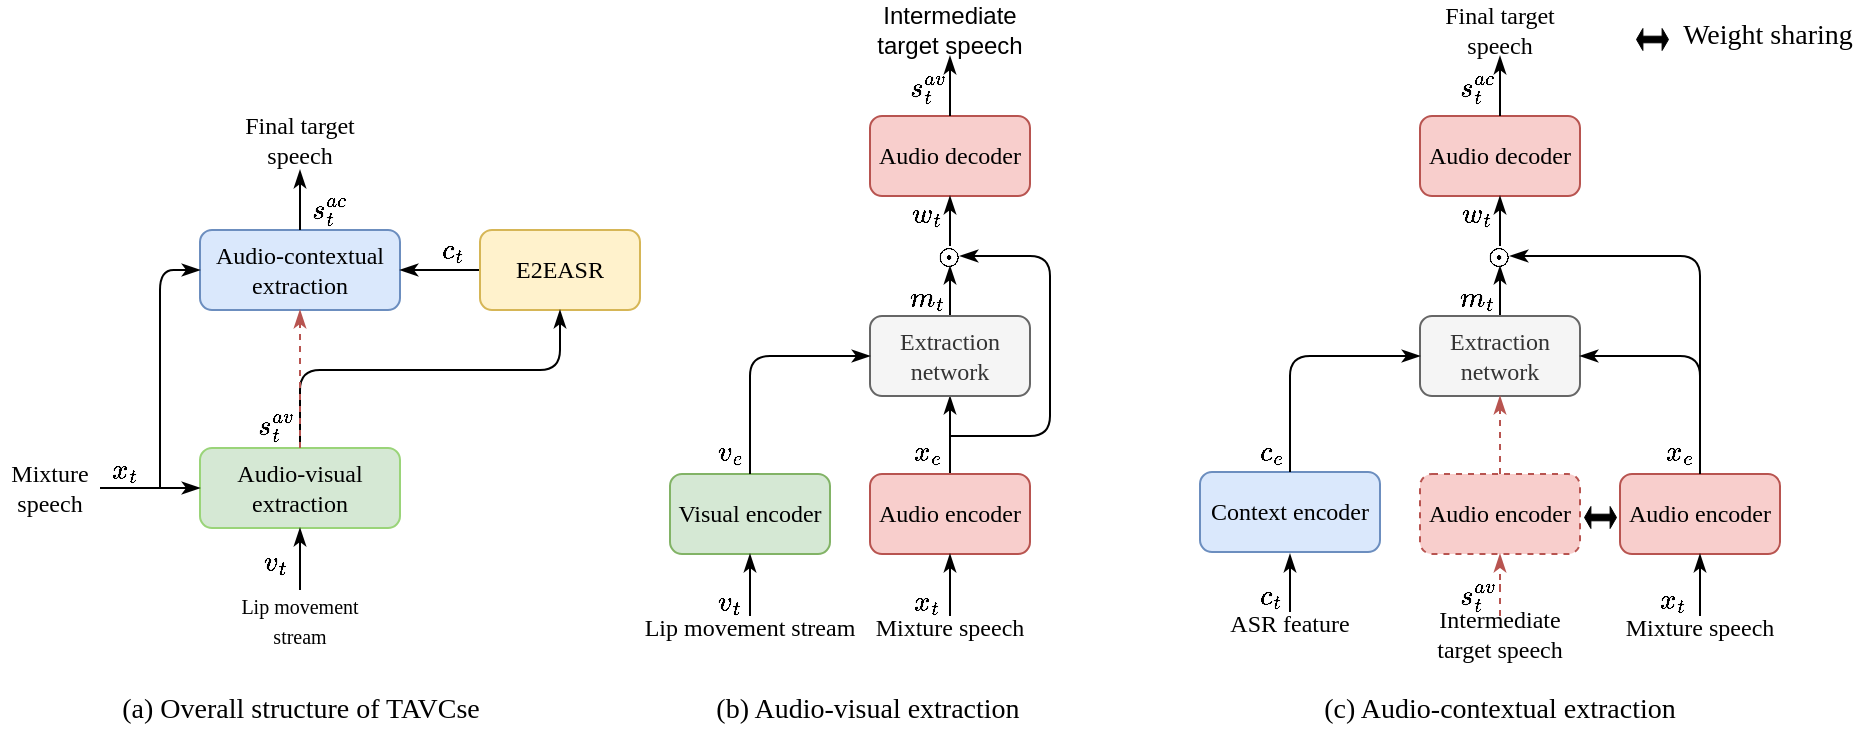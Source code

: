<mxfile version="15.4.1" type="github">
  <diagram id="y_EGhvHL0gBH4iH_qR2R" name="Page-1">
    <mxGraphModel dx="2489" dy="800" grid="1" gridSize="10" guides="1" tooltips="1" connect="1" arrows="1" fold="1" page="1" pageScale="1" pageWidth="827" pageHeight="1169" math="1" shadow="0">
      <root>
        <mxCell id="0" />
        <mxCell id="1" parent="0" />
        <mxCell id="VpKqUX4VM9mPJ3Cbt_9l-1" value="&lt;font face=&quot;Times New Roman&quot;&gt;Audio-visual extraction&lt;/font&gt;" style="rounded=1;whiteSpace=wrap;html=1;fillColor=#d5e8d4;strokeColor=#9AD479;shadow=0;strokeWidth=1;" parent="1" vertex="1">
          <mxGeometry x="80" y="319" width="100" height="40" as="geometry" />
        </mxCell>
        <mxCell id="VpKqUX4VM9mPJ3Cbt_9l-2" value="&lt;font face=&quot;Times New Roman&quot;&gt;Audio-contextual extraction&lt;/font&gt;" style="rounded=1;whiteSpace=wrap;html=1;fillColor=#dae8fc;strokeColor=#6c8ebf;strokeWidth=1;" parent="1" vertex="1">
          <mxGeometry x="80" y="210" width="100" height="40" as="geometry" />
        </mxCell>
        <mxCell id="VpKqUX4VM9mPJ3Cbt_9l-5" value="" style="edgeStyle=orthogonalEdgeStyle;rounded=0;orthogonalLoop=1;jettySize=auto;html=1;endArrow=classicThin;endFill=1;" parent="1" source="VpKqUX4VM9mPJ3Cbt_9l-4" target="VpKqUX4VM9mPJ3Cbt_9l-2" edge="1">
          <mxGeometry relative="1" as="geometry" />
        </mxCell>
        <mxCell id="VpKqUX4VM9mPJ3Cbt_9l-4" value="&lt;font face=&quot;Times New Roman&quot;&gt;E2EASR&lt;/font&gt;" style="rounded=1;whiteSpace=wrap;html=1;fillColor=#fff2cc;strokeColor=#d6b656;strokeWidth=1;" parent="1" vertex="1">
          <mxGeometry x="220" y="210" width="80" height="40" as="geometry" />
        </mxCell>
        <mxCell id="VpKqUX4VM9mPJ3Cbt_9l-7" value="" style="edgeStyle=orthogonalEdgeStyle;rounded=0;orthogonalLoop=1;jettySize=auto;html=1;endArrow=classicThin;endFill=1;" parent="1" source="VpKqUX4VM9mPJ3Cbt_9l-6" target="VpKqUX4VM9mPJ3Cbt_9l-1" edge="1">
          <mxGeometry relative="1" as="geometry" />
        </mxCell>
        <mxCell id="VpKqUX4VM9mPJ3Cbt_9l-6" value="&lt;font style=&quot;font-size: 10px&quot; face=&quot;Times New Roman&quot;&gt;Lip movement stream&lt;/font&gt;" style="text;html=1;strokeColor=none;fillColor=none;align=center;verticalAlign=middle;whiteSpace=wrap;rounded=0;shadow=0;" parent="1" vertex="1">
          <mxGeometry x="90" y="390" width="80" height="30" as="geometry" />
        </mxCell>
        <mxCell id="VpKqUX4VM9mPJ3Cbt_9l-9" value="" style="edgeStyle=orthogonalEdgeStyle;rounded=0;orthogonalLoop=1;jettySize=auto;html=1;endArrow=classicThin;endFill=1;exitX=1;exitY=0.5;exitDx=0;exitDy=0;" parent="1" source="VpKqUX4VM9mPJ3Cbt_9l-8" target="VpKqUX4VM9mPJ3Cbt_9l-1" edge="1">
          <mxGeometry relative="1" as="geometry" />
        </mxCell>
        <mxCell id="VpKqUX4VM9mPJ3Cbt_9l-8" value="&lt;font face=&quot;Times New Roman&quot;&gt;Mixture speech&lt;/font&gt;" style="text;html=1;strokeColor=none;fillColor=none;align=center;verticalAlign=middle;whiteSpace=wrap;rounded=0;shadow=0;" parent="1" vertex="1">
          <mxGeometry x="-20" y="324" width="50" height="30" as="geometry" />
        </mxCell>
        <mxCell id="VpKqUX4VM9mPJ3Cbt_9l-10" value="" style="edgeStyle=elbowEdgeStyle;elbow=vertical;endArrow=classicThin;html=1;endFill=1;entryX=0;entryY=0.5;entryDx=0;entryDy=0;" parent="1" target="VpKqUX4VM9mPJ3Cbt_9l-2" edge="1">
          <mxGeometry width="50" height="50" relative="1" as="geometry">
            <mxPoint x="60" y="339" as="sourcePoint" />
            <mxPoint x="80" y="249" as="targetPoint" />
            <Array as="points">
              <mxPoint x="60" y="230" />
              <mxPoint x="80" y="249" />
              <mxPoint x="90" y="299" />
              <mxPoint x="178" y="379" />
            </Array>
          </mxGeometry>
        </mxCell>
        <mxCell id="VpKqUX4VM9mPJ3Cbt_9l-15" value="" style="endArrow=classicThin;html=1;endFill=1;entryX=0.5;entryY=1;entryDx=0;entryDy=0;" parent="1" source="VpKqUX4VM9mPJ3Cbt_9l-2" target="VpKqUX4VM9mPJ3Cbt_9l-16" edge="1">
          <mxGeometry width="50" height="50" relative="1" as="geometry">
            <mxPoint x="450" y="360" as="sourcePoint" />
            <mxPoint x="420" y="360" as="targetPoint" />
          </mxGeometry>
        </mxCell>
        <mxCell id="VpKqUX4VM9mPJ3Cbt_9l-16" value="&lt;font face=&quot;Times New Roman&quot;&gt;Final target speech&lt;/font&gt;" style="text;html=1;strokeColor=none;fillColor=none;align=center;verticalAlign=middle;whiteSpace=wrap;rounded=0;shadow=0;" parent="1" vertex="1">
          <mxGeometry x="95" y="150" width="70" height="30" as="geometry" />
        </mxCell>
        <mxCell id="VpKqUX4VM9mPJ3Cbt_9l-18" value="" style="edgeStyle=elbowEdgeStyle;elbow=vertical;endArrow=classicThin;html=1;entryX=0.5;entryY=1;entryDx=0;entryDy=0;endFill=1;" parent="1" source="VpKqUX4VM9mPJ3Cbt_9l-1" target="VpKqUX4VM9mPJ3Cbt_9l-4" edge="1">
          <mxGeometry width="50" height="50" relative="1" as="geometry">
            <mxPoint x="210" y="315" as="sourcePoint" />
            <mxPoint x="260" y="265" as="targetPoint" />
            <Array as="points">
              <mxPoint x="200" y="280" />
              <mxPoint x="200" y="290" />
            </Array>
          </mxGeometry>
        </mxCell>
        <mxCell id="VpKqUX4VM9mPJ3Cbt_9l-25" value="$$v_t$$" style="text;html=1;strokeColor=none;fillColor=none;align=center;verticalAlign=middle;whiteSpace=wrap;rounded=0;shadow=0;" parent="1" vertex="1">
          <mxGeometry x="108" y="370" width="20" height="11" as="geometry" />
        </mxCell>
        <mxCell id="VpKqUX4VM9mPJ3Cbt_9l-26" value="$$x_t$$" style="text;html=1;strokeColor=none;fillColor=none;align=center;verticalAlign=middle;whiteSpace=wrap;rounded=0;shadow=0;" parent="1" vertex="1">
          <mxGeometry x="33" y="324" width="20" height="11" as="geometry" />
        </mxCell>
        <mxCell id="VpKqUX4VM9mPJ3Cbt_9l-30" value="$$s_t^{av}$$" style="text;html=1;strokeColor=none;fillColor=none;align=center;verticalAlign=middle;whiteSpace=wrap;rounded=0;shadow=0;" parent="1" vertex="1">
          <mxGeometry x="108" y="302.5" width="20" height="11" as="geometry" />
        </mxCell>
        <mxCell id="VpKqUX4VM9mPJ3Cbt_9l-31" value="$$s_t^{ac}$$" style="text;html=1;strokeColor=none;fillColor=none;align=center;verticalAlign=middle;whiteSpace=wrap;rounded=0;shadow=0;" parent="1" vertex="1">
          <mxGeometry x="135" y="194" width="20" height="11" as="geometry" />
        </mxCell>
        <mxCell id="VpKqUX4VM9mPJ3Cbt_9l-32" value="$$c_t$$" style="text;html=1;strokeColor=none;fillColor=none;align=center;verticalAlign=middle;whiteSpace=wrap;rounded=0;shadow=0;" parent="1" vertex="1">
          <mxGeometry x="197" y="214" width="20" height="11" as="geometry" />
        </mxCell>
        <mxCell id="VpKqUX4VM9mPJ3Cbt_9l-33" value="" style="endArrow=classicThin;html=1;entryX=0.5;entryY=1;entryDx=0;entryDy=0;exitX=0.5;exitY=0;exitDx=0;exitDy=0;endFill=1;dashed=1;strokeWidth=1;strokeColor=#b85450;fillColor=#f8cecc;" parent="1" source="VpKqUX4VM9mPJ3Cbt_9l-1" target="VpKqUX4VM9mPJ3Cbt_9l-2" edge="1">
          <mxGeometry width="50" height="50" relative="1" as="geometry">
            <mxPoint x="250" y="370" as="sourcePoint" />
            <mxPoint x="300" y="320" as="targetPoint" />
          </mxGeometry>
        </mxCell>
        <mxCell id="VpKqUX4VM9mPJ3Cbt_9l-35" value="&lt;font face=&quot;Times New Roman&quot;&gt;Visual encoder&lt;/font&gt;" style="rounded=1;whiteSpace=wrap;html=1;shadow=0;strokeColor=#82b366;strokeWidth=1;fillColor=#d5e8d4;" parent="1" vertex="1">
          <mxGeometry x="315" y="332" width="80" height="40" as="geometry" />
        </mxCell>
        <mxCell id="VpKqUX4VM9mPJ3Cbt_9l-40" value="" style="edgeStyle=orthogonalEdgeStyle;rounded=0;orthogonalLoop=1;jettySize=auto;html=1;endArrow=classicThin;endFill=1;strokeColor=#000000;strokeWidth=1;" parent="1" source="VpKqUX4VM9mPJ3Cbt_9l-36" target="VpKqUX4VM9mPJ3Cbt_9l-37" edge="1">
          <mxGeometry relative="1" as="geometry" />
        </mxCell>
        <mxCell id="VpKqUX4VM9mPJ3Cbt_9l-36" value="&lt;font face=&quot;Times New Roman&quot;&gt;Audio encoder&lt;/font&gt;" style="rounded=1;whiteSpace=wrap;html=1;shadow=0;strokeColor=#b85450;strokeWidth=1;fillColor=#f8cecc;" parent="1" vertex="1">
          <mxGeometry x="415" y="332" width="80" height="40" as="geometry" />
        </mxCell>
        <mxCell id="VpKqUX4VM9mPJ3Cbt_9l-41" value="" style="edgeStyle=orthogonalEdgeStyle;rounded=0;orthogonalLoop=1;jettySize=auto;html=1;endArrow=classicThin;endFill=1;strokeColor=#000000;strokeWidth=1;entryX=0.5;entryY=1;entryDx=0;entryDy=0;" parent="1" source="VpKqUX4VM9mPJ3Cbt_9l-37" target="VpKqUX4VM9mPJ3Cbt_9l-42" edge="1">
          <mxGeometry relative="1" as="geometry">
            <mxPoint x="455" y="233" as="targetPoint" />
          </mxGeometry>
        </mxCell>
        <mxCell id="VpKqUX4VM9mPJ3Cbt_9l-37" value="&lt;font face=&quot;Times New Roman&quot;&gt;Extraction network&lt;/font&gt;" style="rounded=1;whiteSpace=wrap;html=1;shadow=0;strokeColor=#666666;strokeWidth=1;fillColor=#f5f5f5;fontColor=#333333;" parent="1" vertex="1">
          <mxGeometry x="415" y="253" width="80" height="40" as="geometry" />
        </mxCell>
        <mxCell id="VpKqUX4VM9mPJ3Cbt_9l-38" value="" style="edgeStyle=segmentEdgeStyle;endArrow=classicThin;html=1;strokeColor=#000000;strokeWidth=1;exitX=0.5;exitY=0;exitDx=0;exitDy=0;endFill=1;" parent="1" source="VpKqUX4VM9mPJ3Cbt_9l-35" target="VpKqUX4VM9mPJ3Cbt_9l-37" edge="1">
          <mxGeometry width="50" height="50" relative="1" as="geometry">
            <mxPoint x="235" y="373" as="sourcePoint" />
            <mxPoint x="285" y="323" as="targetPoint" />
            <Array as="points">
              <mxPoint x="355" y="273" />
            </Array>
          </mxGeometry>
        </mxCell>
        <mxCell id="VpKqUX4VM9mPJ3Cbt_9l-39" value="&lt;font face=&quot;Times New Roman&quot;&gt;Audio decoder&lt;/font&gt;" style="rounded=1;whiteSpace=wrap;html=1;shadow=0;strokeColor=#b85450;strokeWidth=1;fillColor=#f8cecc;" parent="1" vertex="1">
          <mxGeometry x="415" y="153" width="80" height="40" as="geometry" />
        </mxCell>
        <mxCell id="VpKqUX4VM9mPJ3Cbt_9l-45" value="" style="edgeStyle=orthogonalEdgeStyle;rounded=0;orthogonalLoop=1;jettySize=auto;html=1;endArrow=classicThin;endFill=1;strokeColor=#000000;strokeWidth=1;" parent="1" source="VpKqUX4VM9mPJ3Cbt_9l-42" target="VpKqUX4VM9mPJ3Cbt_9l-39" edge="1">
          <mxGeometry relative="1" as="geometry">
            <Array as="points">
              <mxPoint x="455" y="207" />
              <mxPoint x="455" y="207" />
            </Array>
          </mxGeometry>
        </mxCell>
        <mxCell id="VpKqUX4VM9mPJ3Cbt_9l-42" value="$$\odot$$" style="text;html=1;strokeColor=none;fillColor=none;align=center;verticalAlign=middle;whiteSpace=wrap;rounded=0;shadow=0;" parent="1" vertex="1">
          <mxGeometry x="450" y="218" width="10" height="10" as="geometry" />
        </mxCell>
        <mxCell id="VpKqUX4VM9mPJ3Cbt_9l-50" value="" style="edgeStyle=elbowEdgeStyle;elbow=horizontal;endArrow=classicThin;html=1;strokeColor=#000000;strokeWidth=1;entryX=1;entryY=0.5;entryDx=0;entryDy=0;endFill=1;" parent="1" target="VpKqUX4VM9mPJ3Cbt_9l-42" edge="1">
          <mxGeometry width="50" height="50" relative="1" as="geometry">
            <mxPoint x="455" y="313" as="sourcePoint" />
            <mxPoint x="545" y="227" as="targetPoint" />
            <Array as="points">
              <mxPoint x="505" y="303" />
              <mxPoint x="535" y="253" />
            </Array>
          </mxGeometry>
        </mxCell>
        <mxCell id="VpKqUX4VM9mPJ3Cbt_9l-53" value="" style="edgeStyle=orthogonalEdgeStyle;rounded=0;orthogonalLoop=1;jettySize=auto;html=1;endArrow=classicThin;endFill=1;strokeColor=#000000;strokeWidth=1;" parent="1" source="VpKqUX4VM9mPJ3Cbt_9l-51" target="VpKqUX4VM9mPJ3Cbt_9l-35" edge="1">
          <mxGeometry relative="1" as="geometry" />
        </mxCell>
        <mxCell id="VpKqUX4VM9mPJ3Cbt_9l-51" value="&lt;font face=&quot;Times New Roman&quot;&gt;Lip movement stream&lt;/font&gt;" style="text;html=1;strokeColor=none;fillColor=none;align=center;verticalAlign=middle;whiteSpace=wrap;rounded=0;shadow=0;" parent="1" vertex="1">
          <mxGeometry x="300" y="403" width="110" height="11" as="geometry" />
        </mxCell>
        <mxCell id="VpKqUX4VM9mPJ3Cbt_9l-52" value="&lt;font face=&quot;Times New Roman&quot;&gt;Mixture speech&lt;/font&gt;" style="text;html=1;strokeColor=none;fillColor=none;align=center;verticalAlign=middle;whiteSpace=wrap;rounded=0;shadow=0;" parent="1" vertex="1">
          <mxGeometry x="415" y="403" width="80" height="11" as="geometry" />
        </mxCell>
        <mxCell id="VpKqUX4VM9mPJ3Cbt_9l-56" value="" style="endArrow=classicThin;html=1;strokeColor=#000000;strokeWidth=1;endFill=1;" parent="1" target="VpKqUX4VM9mPJ3Cbt_9l-36" edge="1">
          <mxGeometry width="50" height="50" relative="1" as="geometry">
            <mxPoint x="455" y="403" as="sourcePoint" />
            <mxPoint x="425" y="433" as="targetPoint" />
          </mxGeometry>
        </mxCell>
        <mxCell id="VpKqUX4VM9mPJ3Cbt_9l-58" value="$$v_t$$" style="text;html=1;strokeColor=none;fillColor=none;align=center;verticalAlign=middle;whiteSpace=wrap;rounded=0;shadow=0;" parent="1" vertex="1">
          <mxGeometry x="335" y="390" width="20" height="11" as="geometry" />
        </mxCell>
        <mxCell id="VpKqUX4VM9mPJ3Cbt_9l-59" value="$$x_t$$" style="text;html=1;strokeColor=none;fillColor=none;align=center;verticalAlign=middle;whiteSpace=wrap;rounded=0;shadow=0;" parent="1" vertex="1">
          <mxGeometry x="434" y="390" width="20" height="11" as="geometry" />
        </mxCell>
        <mxCell id="VpKqUX4VM9mPJ3Cbt_9l-60" value="$$v_e$$" style="text;html=1;strokeColor=none;fillColor=none;align=center;verticalAlign=middle;whiteSpace=wrap;rounded=0;shadow=0;" parent="1" vertex="1">
          <mxGeometry x="335" y="315.5" width="20" height="11" as="geometry" />
        </mxCell>
        <mxCell id="VpKqUX4VM9mPJ3Cbt_9l-61" value="$$x_e$$" style="text;html=1;strokeColor=none;fillColor=none;align=center;verticalAlign=middle;whiteSpace=wrap;rounded=0;shadow=0;" parent="1" vertex="1">
          <mxGeometry x="434" y="315.5" width="20" height="11" as="geometry" />
        </mxCell>
        <mxCell id="VpKqUX4VM9mPJ3Cbt_9l-62" value="$$m_t$$" style="text;html=1;strokeColor=none;fillColor=none;align=center;verticalAlign=middle;whiteSpace=wrap;rounded=0;shadow=0;" parent="1" vertex="1">
          <mxGeometry x="434" y="238" width="20" height="11" as="geometry" />
        </mxCell>
        <mxCell id="VpKqUX4VM9mPJ3Cbt_9l-63" value="$$w_t$$" style="text;html=1;strokeColor=none;fillColor=none;align=center;verticalAlign=middle;whiteSpace=wrap;rounded=0;shadow=0;" parent="1" vertex="1">
          <mxGeometry x="434" y="196" width="20" height="11" as="geometry" />
        </mxCell>
        <mxCell id="VpKqUX4VM9mPJ3Cbt_9l-64" value="" style="endArrow=classicThin;html=1;endFill=1;" parent="1" source="VpKqUX4VM9mPJ3Cbt_9l-39" edge="1">
          <mxGeometry width="50" height="50" relative="1" as="geometry">
            <mxPoint x="15" y="233" as="sourcePoint" />
            <mxPoint x="455" y="123" as="targetPoint" />
          </mxGeometry>
        </mxCell>
        <mxCell id="VpKqUX4VM9mPJ3Cbt_9l-65" value="Intermediate target speech" style="text;html=1;strokeColor=none;fillColor=none;align=center;verticalAlign=middle;whiteSpace=wrap;rounded=0;shadow=0;" parent="1" vertex="1">
          <mxGeometry x="410" y="100" width="90" height="20" as="geometry" />
        </mxCell>
        <mxCell id="VpKqUX4VM9mPJ3Cbt_9l-66" value="$$s_t^{av}$$" style="text;html=1;strokeColor=none;fillColor=none;align=center;verticalAlign=middle;whiteSpace=wrap;rounded=0;shadow=0;" parent="1" vertex="1">
          <mxGeometry x="434" y="133" width="20" height="11" as="geometry" />
        </mxCell>
        <mxCell id="VpKqUX4VM9mPJ3Cbt_9l-68" value="&lt;font face=&quot;Times New Roman&quot; style=&quot;font-size: 14px&quot;&gt;(b) Audio-visual extraction&lt;/font&gt;" style="text;html=1;strokeColor=none;fillColor=none;align=center;verticalAlign=middle;whiteSpace=wrap;rounded=0;shadow=0;" parent="1" vertex="1">
          <mxGeometry x="329" y="440" width="170" height="20" as="geometry" />
        </mxCell>
        <mxCell id="VpKqUX4VM9mPJ3Cbt_9l-70" value="&lt;font face=&quot;Times New Roman&quot;&gt;Audio encoder&lt;/font&gt;" style="rounded=1;whiteSpace=wrap;html=1;shadow=0;strokeColor=#b85450;strokeWidth=1;fillColor=#f8cecc;" parent="1" vertex="1">
          <mxGeometry x="790" y="332" width="80" height="40" as="geometry" />
        </mxCell>
        <mxCell id="VpKqUX4VM9mPJ3Cbt_9l-71" value="" style="edgeStyle=orthogonalEdgeStyle;rounded=0;orthogonalLoop=1;jettySize=auto;html=1;endArrow=classicThin;endFill=1;strokeColor=#000000;strokeWidth=1;entryX=0.5;entryY=1;entryDx=0;entryDy=0;" parent="1" source="VpKqUX4VM9mPJ3Cbt_9l-72" target="VpKqUX4VM9mPJ3Cbt_9l-76" edge="1">
          <mxGeometry relative="1" as="geometry">
            <mxPoint x="730" y="233" as="targetPoint" />
          </mxGeometry>
        </mxCell>
        <mxCell id="VpKqUX4VM9mPJ3Cbt_9l-72" value="&lt;font face=&quot;Times New Roman&quot;&gt;Extraction network&lt;/font&gt;" style="rounded=1;whiteSpace=wrap;html=1;shadow=0;strokeColor=#666666;strokeWidth=1;fillColor=#f5f5f5;fontColor=#333333;" parent="1" vertex="1">
          <mxGeometry x="690" y="253" width="80" height="40" as="geometry" />
        </mxCell>
        <mxCell id="VpKqUX4VM9mPJ3Cbt_9l-74" value="&lt;font face=&quot;Times New Roman&quot;&gt;Audio decoder&lt;/font&gt;" style="rounded=1;whiteSpace=wrap;html=1;shadow=0;strokeColor=#b85450;strokeWidth=1;fillColor=#f8cecc;" parent="1" vertex="1">
          <mxGeometry x="690" y="153" width="80" height="40" as="geometry" />
        </mxCell>
        <mxCell id="VpKqUX4VM9mPJ3Cbt_9l-75" value="" style="edgeStyle=orthogonalEdgeStyle;rounded=0;orthogonalLoop=1;jettySize=auto;html=1;endArrow=classicThin;endFill=1;strokeColor=#000000;strokeWidth=1;" parent="1" source="VpKqUX4VM9mPJ3Cbt_9l-76" target="VpKqUX4VM9mPJ3Cbt_9l-74" edge="1">
          <mxGeometry relative="1" as="geometry">
            <Array as="points">
              <mxPoint x="730" y="207" />
              <mxPoint x="730" y="207" />
            </Array>
          </mxGeometry>
        </mxCell>
        <mxCell id="VpKqUX4VM9mPJ3Cbt_9l-76" value="$$\odot$$" style="text;html=1;strokeColor=none;fillColor=none;align=center;verticalAlign=middle;whiteSpace=wrap;rounded=0;shadow=0;" parent="1" vertex="1">
          <mxGeometry x="725" y="218" width="10" height="10" as="geometry" />
        </mxCell>
        <mxCell id="VpKqUX4VM9mPJ3Cbt_9l-78" value="" style="edgeStyle=orthogonalEdgeStyle;rounded=0;orthogonalLoop=1;jettySize=auto;html=1;endArrow=classicThin;endFill=1;strokeColor=#000000;strokeWidth=1;exitX=0.5;exitY=0;exitDx=0;exitDy=0;" parent="1" source="VpKqUX4VM9mPJ3Cbt_9l-93" edge="1">
          <mxGeometry relative="1" as="geometry">
            <mxPoint x="635" y="403" as="sourcePoint" />
            <mxPoint x="625" y="372" as="targetPoint" />
          </mxGeometry>
        </mxCell>
        <mxCell id="VpKqUX4VM9mPJ3Cbt_9l-79" value="&lt;font face=&quot;Times New Roman&quot;&gt;Mixture speech&lt;/font&gt;" style="text;html=1;strokeColor=none;fillColor=none;align=center;verticalAlign=middle;whiteSpace=wrap;rounded=0;shadow=0;" parent="1" vertex="1">
          <mxGeometry x="790" y="403" width="80" height="11" as="geometry" />
        </mxCell>
        <mxCell id="VpKqUX4VM9mPJ3Cbt_9l-80" value="" style="endArrow=classicThin;html=1;strokeColor=#000000;strokeWidth=1;endFill=1;exitX=0.5;exitY=0;exitDx=0;exitDy=0;" parent="1" source="VpKqUX4VM9mPJ3Cbt_9l-79" target="VpKqUX4VM9mPJ3Cbt_9l-70" edge="1">
          <mxGeometry width="50" height="50" relative="1" as="geometry">
            <mxPoint x="730" y="403" as="sourcePoint" />
            <mxPoint x="700" y="433" as="targetPoint" />
          </mxGeometry>
        </mxCell>
        <mxCell id="VpKqUX4VM9mPJ3Cbt_9l-81" value="$$c_t$$" style="text;html=1;strokeColor=none;fillColor=none;align=center;verticalAlign=middle;whiteSpace=wrap;rounded=0;shadow=0;" parent="1" vertex="1">
          <mxGeometry x="606" y="387.5" width="20" height="11" as="geometry" />
        </mxCell>
        <mxCell id="VpKqUX4VM9mPJ3Cbt_9l-82" value="$$x_t$$" style="text;html=1;strokeColor=none;fillColor=none;align=center;verticalAlign=middle;whiteSpace=wrap;rounded=0;shadow=0;" parent="1" vertex="1">
          <mxGeometry x="807" y="389.5" width="20" height="11" as="geometry" />
        </mxCell>
        <mxCell id="VpKqUX4VM9mPJ3Cbt_9l-84" value="$$x_e$$" style="text;html=1;strokeColor=none;fillColor=none;align=center;verticalAlign=middle;whiteSpace=wrap;rounded=0;shadow=0;" parent="1" vertex="1">
          <mxGeometry x="810" y="315.5" width="20" height="11" as="geometry" />
        </mxCell>
        <mxCell id="VpKqUX4VM9mPJ3Cbt_9l-85" value="$$m_t$$" style="text;html=1;strokeColor=none;fillColor=none;align=center;verticalAlign=middle;whiteSpace=wrap;rounded=0;shadow=0;" parent="1" vertex="1">
          <mxGeometry x="709" y="238" width="20" height="11" as="geometry" />
        </mxCell>
        <mxCell id="VpKqUX4VM9mPJ3Cbt_9l-86" value="$$w_t$$" style="text;html=1;strokeColor=none;fillColor=none;align=center;verticalAlign=middle;whiteSpace=wrap;rounded=0;shadow=0;" parent="1" vertex="1">
          <mxGeometry x="709" y="196" width="20" height="11" as="geometry" />
        </mxCell>
        <mxCell id="VpKqUX4VM9mPJ3Cbt_9l-87" value="" style="endArrow=classicThin;html=1;endFill=1;" parent="1" source="VpKqUX4VM9mPJ3Cbt_9l-74" edge="1">
          <mxGeometry width="50" height="50" relative="1" as="geometry">
            <mxPoint x="290" y="233" as="sourcePoint" />
            <mxPoint x="730" y="123" as="targetPoint" />
          </mxGeometry>
        </mxCell>
        <mxCell id="VpKqUX4VM9mPJ3Cbt_9l-88" value="&lt;font face=&quot;Times New Roman&quot;&gt;Final target speech&lt;/font&gt;" style="text;html=1;strokeColor=none;fillColor=none;align=center;verticalAlign=middle;whiteSpace=wrap;rounded=0;shadow=0;" parent="1" vertex="1">
          <mxGeometry x="685" y="100" width="90" height="20" as="geometry" />
        </mxCell>
        <mxCell id="VpKqUX4VM9mPJ3Cbt_9l-89" value="$$s_t^{ac}$$" style="text;html=1;strokeColor=none;fillColor=none;align=center;verticalAlign=middle;whiteSpace=wrap;rounded=0;shadow=0;" parent="1" vertex="1">
          <mxGeometry x="709" y="133" width="20" height="11" as="geometry" />
        </mxCell>
        <mxCell id="VpKqUX4VM9mPJ3Cbt_9l-90" value="&lt;font face=&quot;Times New Roman&quot; style=&quot;font-size: 14px&quot;&gt;(c) Audio-contextual extraction&lt;/font&gt;" style="text;html=1;strokeColor=none;fillColor=none;align=center;verticalAlign=middle;whiteSpace=wrap;rounded=0;shadow=0;" parent="1" vertex="1">
          <mxGeometry x="625" y="440" width="210" height="20" as="geometry" />
        </mxCell>
        <mxCell id="VpKqUX4VM9mPJ3Cbt_9l-91" value="&lt;font face=&quot;Times New Roman&quot;&gt;Context encoder&lt;/font&gt;" style="rounded=1;whiteSpace=wrap;html=1;shadow=0;strokeColor=#6c8ebf;strokeWidth=1;fillColor=#dae8fc;" parent="1" vertex="1">
          <mxGeometry x="580" y="331" width="90" height="40" as="geometry" />
        </mxCell>
        <mxCell id="VpKqUX4VM9mPJ3Cbt_9l-93" value="&lt;font face=&quot;Times New Roman&quot;&gt;ASR feature&lt;/font&gt;" style="text;html=1;strokeColor=none;fillColor=none;align=center;verticalAlign=middle;whiteSpace=wrap;rounded=0;shadow=0;" parent="1" vertex="1">
          <mxGeometry x="580" y="401" width="90" height="11" as="geometry" />
        </mxCell>
        <mxCell id="VpKqUX4VM9mPJ3Cbt_9l-95" value="" style="edgeStyle=segmentEdgeStyle;endArrow=classicThin;html=1;strokeColor=#000000;strokeWidth=1;exitX=0.5;exitY=0;exitDx=0;exitDy=0;endFill=1;entryX=0;entryY=0.5;entryDx=0;entryDy=0;" parent="1" target="VpKqUX4VM9mPJ3Cbt_9l-72" edge="1">
          <mxGeometry width="50" height="50" relative="1" as="geometry">
            <mxPoint x="625" y="331" as="sourcePoint" />
            <mxPoint x="685" y="272" as="targetPoint" />
            <Array as="points">
              <mxPoint x="625" y="273" />
            </Array>
          </mxGeometry>
        </mxCell>
        <mxCell id="jQqSKPtN9QmAcMSNDdtG-2" value="&lt;font face=&quot;Times New Roman&quot; style=&quot;font-size: 14px&quot;&gt;(a) Overall structure of TAVCse&lt;/font&gt;" style="text;html=1;align=center;verticalAlign=middle;resizable=0;points=[];autosize=1;strokeColor=none;fillColor=none;" parent="1" vertex="1">
          <mxGeometry x="35" y="440" width="190" height="20" as="geometry" />
        </mxCell>
        <mxCell id="jQqSKPtN9QmAcMSNDdtG-4" value="&lt;font face=&quot;Times New Roman&quot;&gt;Audio encoder&lt;/font&gt;" style="rounded=1;whiteSpace=wrap;html=1;shadow=0;strokeColor=#b85450;strokeWidth=1;fillColor=#f8cecc;dashed=1;" parent="1" vertex="1">
          <mxGeometry x="690" y="332" width="80" height="40" as="geometry" />
        </mxCell>
        <mxCell id="jQqSKPtN9QmAcMSNDdtG-9" value="" style="endArrow=classicThin;html=1;exitX=0.5;exitY=0;exitDx=0;exitDy=0;entryX=1;entryY=0.5;entryDx=0;entryDy=0;edgeStyle=orthogonalEdgeStyle;endFill=1;" parent="1" source="VpKqUX4VM9mPJ3Cbt_9l-70" target="VpKqUX4VM9mPJ3Cbt_9l-72" edge="1">
          <mxGeometry width="50" height="50" relative="1" as="geometry">
            <mxPoint x="940" y="298" as="sourcePoint" />
            <mxPoint x="990" y="248" as="targetPoint" />
          </mxGeometry>
        </mxCell>
        <mxCell id="jQqSKPtN9QmAcMSNDdtG-10" value="" style="endArrow=classicThin;html=1;exitX=0.5;exitY=0;exitDx=0;exitDy=0;edgeStyle=orthogonalEdgeStyle;endFill=1;entryX=1;entryY=0.5;entryDx=0;entryDy=0;endSize=6;" parent="1" source="VpKqUX4VM9mPJ3Cbt_9l-70" target="VpKqUX4VM9mPJ3Cbt_9l-76" edge="1">
          <mxGeometry width="50" height="50" relative="1" as="geometry">
            <mxPoint x="907" y="205" as="sourcePoint" />
            <mxPoint x="730" y="220" as="targetPoint" />
            <Array as="points">
              <mxPoint x="830" y="223" />
            </Array>
          </mxGeometry>
        </mxCell>
        <mxCell id="jQqSKPtN9QmAcMSNDdtG-13" value="" style="endArrow=classicThin;html=1;endSize=6;entryX=0.5;entryY=1;entryDx=0;entryDy=0;dashed=1;fillColor=#f8cecc;strokeColor=#b85450;endFill=1;" parent="1" source="jQqSKPtN9QmAcMSNDdtG-4" target="VpKqUX4VM9mPJ3Cbt_9l-72" edge="1">
          <mxGeometry width="50" height="50" relative="1" as="geometry">
            <mxPoint x="580" y="360" as="sourcePoint" />
            <mxPoint x="730" y="300" as="targetPoint" />
          </mxGeometry>
        </mxCell>
        <mxCell id="jQqSKPtN9QmAcMSNDdtG-16" value="" style="edgeStyle=orthogonalEdgeStyle;rounded=0;orthogonalLoop=1;jettySize=auto;html=1;dashed=1;endArrow=classicThin;endFill=1;endSize=6;fillColor=#f8cecc;strokeColor=#b85450;" parent="1" source="jQqSKPtN9QmAcMSNDdtG-14" target="jQqSKPtN9QmAcMSNDdtG-4" edge="1">
          <mxGeometry relative="1" as="geometry" />
        </mxCell>
        <mxCell id="jQqSKPtN9QmAcMSNDdtG-14" value="&lt;font face=&quot;Times New Roman&quot;&gt;Intermediate target speech&lt;/font&gt;" style="text;html=1;strokeColor=none;fillColor=none;align=center;verticalAlign=middle;whiteSpace=wrap;rounded=0;shadow=0;" parent="1" vertex="1">
          <mxGeometry x="690" y="403" width="80" height="17" as="geometry" />
        </mxCell>
        <mxCell id="jQqSKPtN9QmAcMSNDdtG-17" value="$$c_e$$" style="text;html=1;strokeColor=none;fillColor=none;align=center;verticalAlign=middle;whiteSpace=wrap;rounded=0;shadow=0;" parent="1" vertex="1">
          <mxGeometry x="606" y="315.5" width="20" height="11" as="geometry" />
        </mxCell>
        <mxCell id="jQqSKPtN9QmAcMSNDdtG-20" value="$$s_t^{av}$$" style="text;html=1;strokeColor=none;fillColor=none;align=center;verticalAlign=middle;whiteSpace=wrap;rounded=0;shadow=0;" parent="1" vertex="1">
          <mxGeometry x="709" y="387.5" width="20" height="11" as="geometry" />
        </mxCell>
        <mxCell id="jQqSKPtN9QmAcMSNDdtG-25" value="" style="shape=doubleArrow;whiteSpace=wrap;html=1;strokeWidth=0.5;fillColor=#000000;strokeColor=#000000;fontSize=10;" parent="1" vertex="1">
          <mxGeometry x="772" y="348" width="16" height="11" as="geometry" />
        </mxCell>
        <mxCell id="jQqSKPtN9QmAcMSNDdtG-29" value="" style="shape=doubleArrow;whiteSpace=wrap;html=1;strokeWidth=0.5;fillColor=#000000;strokeColor=#000000;fontSize=10;" parent="1" vertex="1">
          <mxGeometry x="798" y="109" width="16" height="11" as="geometry" />
        </mxCell>
        <mxCell id="jQqSKPtN9QmAcMSNDdtG-30" value="&lt;font face=&quot;Times New Roman&quot; style=&quot;font-size: 14px&quot;&gt;Weight sharing&lt;/font&gt;" style="text;html=1;strokeColor=none;fillColor=none;align=center;verticalAlign=middle;whiteSpace=wrap;rounded=0;fontSize=5;" parent="1" vertex="1">
          <mxGeometry x="818" y="106" width="92" height="14.5" as="geometry" />
        </mxCell>
      </root>
    </mxGraphModel>
  </diagram>
</mxfile>
